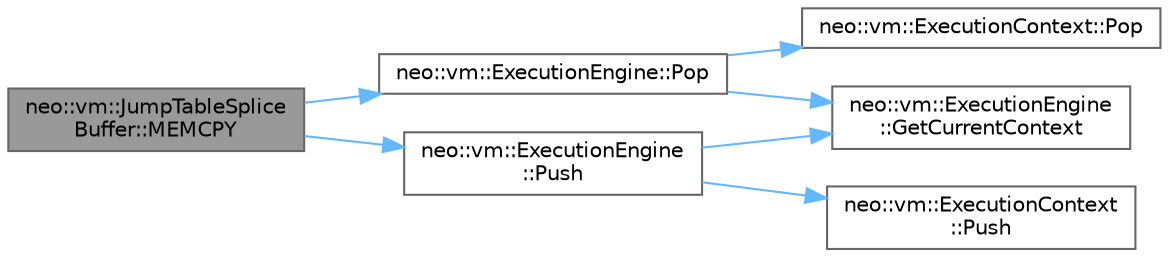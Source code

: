 digraph "neo::vm::JumpTableSpliceBuffer::MEMCPY"
{
 // LATEX_PDF_SIZE
  bgcolor="transparent";
  edge [fontname=Helvetica,fontsize=10,labelfontname=Helvetica,labelfontsize=10];
  node [fontname=Helvetica,fontsize=10,shape=box,height=0.2,width=0.4];
  rankdir="LR";
  Node1 [id="Node000001",label="neo::vm::JumpTableSplice\lBuffer::MEMCPY",height=0.2,width=0.4,color="gray40", fillcolor="grey60", style="filled", fontcolor="black",tooltip=" "];
  Node1 -> Node2 [id="edge1_Node000001_Node000002",color="steelblue1",style="solid",tooltip=" "];
  Node2 [id="Node000002",label="neo::vm::ExecutionEngine::Pop",height=0.2,width=0.4,color="grey40", fillcolor="white", style="filled",URL="$classneo_1_1vm_1_1_execution_engine.html#a394ac4f0ef4a6c3e6ad98c2fc8e6ed68",tooltip="Pops an item from the evaluation stack."];
  Node2 -> Node3 [id="edge2_Node000002_Node000003",color="steelblue1",style="solid",tooltip=" "];
  Node3 [id="Node000003",label="neo::vm::ExecutionEngine\l::GetCurrentContext",height=0.2,width=0.4,color="grey40", fillcolor="white", style="filled",URL="$classneo_1_1vm_1_1_execution_engine.html#a8301f5b182f15a7c9302c1b65cbf9220",tooltip="Gets the current context."];
  Node2 -> Node4 [id="edge3_Node000002_Node000004",color="steelblue1",style="solid",tooltip=" "];
  Node4 [id="Node000004",label="neo::vm::ExecutionContext::Pop",height=0.2,width=0.4,color="grey40", fillcolor="white", style="filled",URL="$classneo_1_1vm_1_1_execution_context.html#a70bded0f390d335569c242c8d0adc97a",tooltip="Pops an item from the evaluation stack."];
  Node1 -> Node5 [id="edge4_Node000001_Node000005",color="steelblue1",style="solid",tooltip=" "];
  Node5 [id="Node000005",label="neo::vm::ExecutionEngine\l::Push",height=0.2,width=0.4,color="grey40", fillcolor="white", style="filled",URL="$classneo_1_1vm_1_1_execution_engine.html#ac4c7337cbe6847beb734f3b788d8b6de",tooltip="Pushes an item onto the evaluation stack."];
  Node5 -> Node3 [id="edge5_Node000005_Node000003",color="steelblue1",style="solid",tooltip=" "];
  Node5 -> Node6 [id="edge6_Node000005_Node000006",color="steelblue1",style="solid",tooltip=" "];
  Node6 [id="Node000006",label="neo::vm::ExecutionContext\l::Push",height=0.2,width=0.4,color="grey40", fillcolor="white", style="filled",URL="$classneo_1_1vm_1_1_execution_context.html#ad1554da2b9a026e84808153d8d4c821d",tooltip="Pushes an item onto the evaluation stack."];
}
